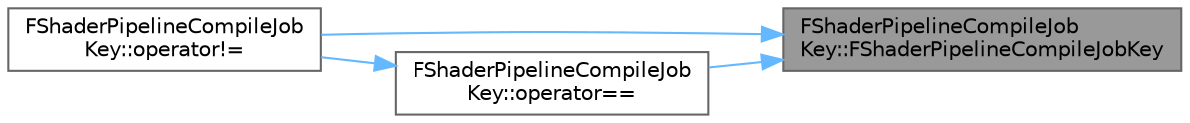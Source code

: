 digraph "FShaderPipelineCompileJobKey::FShaderPipelineCompileJobKey"
{
 // INTERACTIVE_SVG=YES
 // LATEX_PDF_SIZE
  bgcolor="transparent";
  edge [fontname=Helvetica,fontsize=10,labelfontname=Helvetica,labelfontsize=10];
  node [fontname=Helvetica,fontsize=10,shape=box,height=0.2,width=0.4];
  rankdir="RL";
  Node1 [id="Node000001",label="FShaderPipelineCompileJob\lKey::FShaderPipelineCompileJobKey",height=0.2,width=0.4,color="gray40", fillcolor="grey60", style="filled", fontcolor="black",tooltip=" "];
  Node1 -> Node2 [id="edge1_Node000001_Node000002",dir="back",color="steelblue1",style="solid",tooltip=" "];
  Node2 [id="Node000002",label="FShaderPipelineCompileJob\lKey::operator!=",height=0.2,width=0.4,color="grey40", fillcolor="white", style="filled",URL="$dd/da4/structFShaderPipelineCompileJobKey.html#a50ceb8fb461aafbeb1a61f63df6e9515",tooltip=" "];
  Node1 -> Node3 [id="edge2_Node000001_Node000003",dir="back",color="steelblue1",style="solid",tooltip=" "];
  Node3 [id="Node000003",label="FShaderPipelineCompileJob\lKey::operator==",height=0.2,width=0.4,color="grey40", fillcolor="white", style="filled",URL="$dd/da4/structFShaderPipelineCompileJobKey.html#ad439b46ca37ad184e4193afd606407bc",tooltip=" "];
  Node3 -> Node2 [id="edge3_Node000003_Node000002",dir="back",color="steelblue1",style="solid",tooltip=" "];
}

